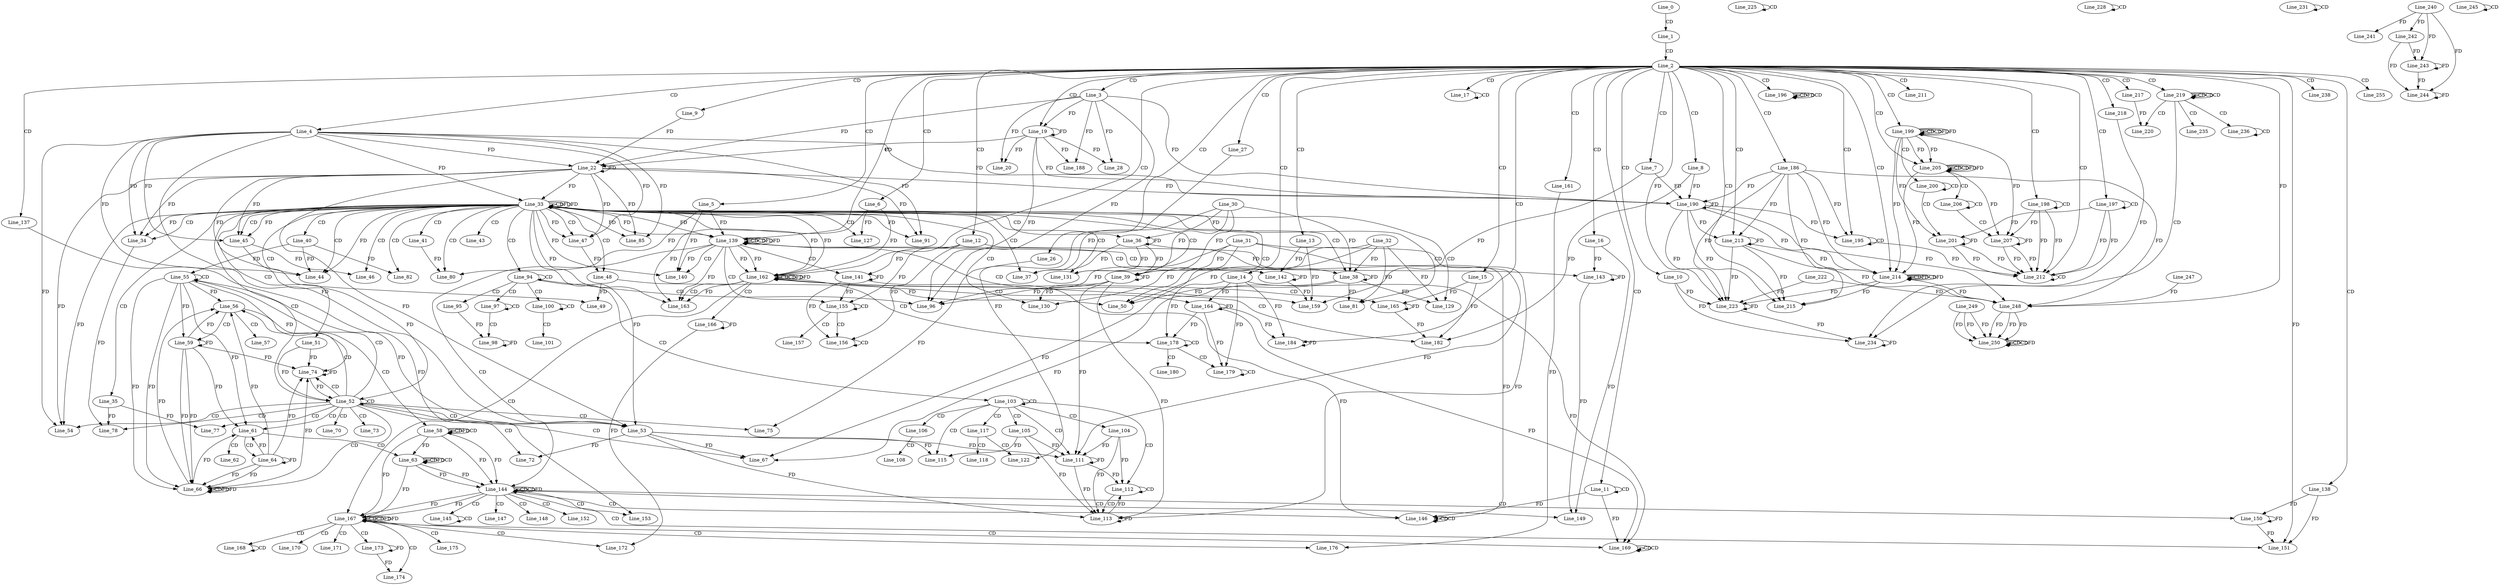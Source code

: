 digraph G {
  Line_0;
  Line_1;
  Line_2;
  Line_3;
  Line_4;
  Line_5;
  Line_6;
  Line_7;
  Line_8;
  Line_9;
  Line_9;
  Line_10;
  Line_11;
  Line_11;
  Line_12;
  Line_13;
  Line_14;
  Line_15;
  Line_16;
  Line_17;
  Line_17;
  Line_19;
  Line_20;
  Line_22;
  Line_22;
  Line_26;
  Line_27;
  Line_28;
  Line_33;
  Line_33;
  Line_33;
  Line_33;
  Line_34;
  Line_34;
  Line_35;
  Line_36;
  Line_30;
  Line_37;
  Line_38;
  Line_32;
  Line_38;
  Line_39;
  Line_31;
  Line_39;
  Line_40;
  Line_41;
  Line_43;
  Line_44;
  Line_44;
  Line_45;
  Line_45;
  Line_45;
  Line_46;
  Line_46;
  Line_47;
  Line_47;
  Line_48;
  Line_48;
  Line_48;
  Line_49;
  Line_50;
  Line_51;
  Line_52;
  Line_53;
  Line_53;
  Line_54;
  Line_54;
  Line_55;
  Line_55;
  Line_56;
  Line_57;
  Line_58;
  Line_58;
  Line_58;
  Line_58;
  Line_59;
  Line_61;
  Line_62;
  Line_63;
  Line_63;
  Line_63;
  Line_63;
  Line_64;
  Line_66;
  Line_66;
  Line_67;
  Line_70;
  Line_72;
  Line_73;
  Line_74;
  Line_75;
  Line_77;
  Line_78;
  Line_80;
  Line_81;
  Line_82;
  Line_85;
  Line_91;
  Line_94;
  Line_95;
  Line_96;
  Line_96;
  Line_97;
  Line_97;
  Line_98;
  Line_100;
  Line_100;
  Line_101;
  Line_103;
  Line_103;
  Line_104;
  Line_105;
  Line_106;
  Line_108;
  Line_111;
  Line_111;
  Line_112;
  Line_113;
  Line_113;
  Line_115;
  Line_117;
  Line_118;
  Line_122;
  Line_127;
  Line_129;
  Line_130;
  Line_131;
  Line_137;
  Line_138;
  Line_139;
  Line_139;
  Line_139;
  Line_139;
  Line_140;
  Line_140;
  Line_141;
  Line_142;
  Line_143;
  Line_144;
  Line_144;
  Line_144;
  Line_145;
  Line_145;
  Line_146;
  Line_146;
  Line_146;
  Line_147;
  Line_148;
  Line_149;
  Line_150;
  Line_150;
  Line_151;
  Line_152;
  Line_153;
  Line_155;
  Line_155;
  Line_156;
  Line_156;
  Line_156;
  Line_157;
  Line_159;
  Line_161;
  Line_162;
  Line_162;
  Line_162;
  Line_162;
  Line_163;
  Line_163;
  Line_164;
  Line_165;
  Line_166;
  Line_167;
  Line_167;
  Line_167;
  Line_168;
  Line_168;
  Line_169;
  Line_169;
  Line_169;
  Line_170;
  Line_171;
  Line_172;
  Line_173;
  Line_173;
  Line_174;
  Line_175;
  Line_176;
  Line_178;
  Line_178;
  Line_179;
  Line_179;
  Line_179;
  Line_180;
  Line_182;
  Line_184;
  Line_186;
  Line_188;
  Line_190;
  Line_190;
  Line_195;
  Line_195;
  Line_196;
  Line_196;
  Line_196;
  Line_196;
  Line_197;
  Line_197;
  Line_198;
  Line_198;
  Line_199;
  Line_199;
  Line_199;
  Line_200;
  Line_200;
  Line_201;
  Line_205;
  Line_205;
  Line_205;
  Line_206;
  Line_206;
  Line_207;
  Line_211;
  Line_212;
  Line_212;
  Line_213;
  Line_214;
  Line_214;
  Line_214;
  Line_214;
  Line_215;
  Line_217;
  Line_218;
  Line_219;
  Line_219;
  Line_219;
  Line_219;
  Line_219;
  Line_220;
  Line_223;
  Line_223;
  Line_222;
  Line_223;
  Line_225;
  Line_225;
  Line_228;
  Line_228;
  Line_231;
  Line_231;
  Line_234;
  Line_234;
  Line_235;
  Line_236;
  Line_236;
  Line_238;
  Line_240;
  Line_241;
  Line_242;
  Line_242;
  Line_243;
  Line_243;
  Line_244;
  Line_244;
  Line_245;
  Line_245;
  Line_248;
  Line_247;
  Line_248;
  Line_248;
  Line_250;
  Line_249;
  Line_250;
  Line_250;
  Line_250;
  Line_250;
  Line_255;
  Line_0 -> Line_1 [ label="CD" ];
  Line_1 -> Line_2 [ label="CD" ];
  Line_2 -> Line_3 [ label="CD" ];
  Line_2 -> Line_4 [ label="CD" ];
  Line_2 -> Line_5 [ label="CD" ];
  Line_2 -> Line_6 [ label="CD" ];
  Line_2 -> Line_7 [ label="CD" ];
  Line_2 -> Line_8 [ label="CD" ];
  Line_2 -> Line_9 [ label="CD" ];
  Line_2 -> Line_10 [ label="CD" ];
  Line_2 -> Line_11 [ label="CD" ];
  Line_11 -> Line_11 [ label="CD" ];
  Line_2 -> Line_12 [ label="CD" ];
  Line_2 -> Line_13 [ label="CD" ];
  Line_2 -> Line_14 [ label="CD" ];
  Line_2 -> Line_15 [ label="CD" ];
  Line_2 -> Line_16 [ label="CD" ];
  Line_2 -> Line_17 [ label="CD" ];
  Line_17 -> Line_17 [ label="CD" ];
  Line_2 -> Line_19 [ label="CD" ];
  Line_3 -> Line_19 [ label="FD" ];
  Line_19 -> Line_19 [ label="FD" ];
  Line_3 -> Line_20 [ label="FD" ];
  Line_19 -> Line_20 [ label="FD" ];
  Line_4 -> Line_22 [ label="FD" ];
  Line_22 -> Line_22 [ label="FD" ];
  Line_3 -> Line_22 [ label="FD" ];
  Line_19 -> Line_22 [ label="FD" ];
  Line_9 -> Line_22 [ label="FD" ];
  Line_2 -> Line_26 [ label="CD" ];
  Line_2 -> Line_27 [ label="CD" ];
  Line_3 -> Line_28 [ label="FD" ];
  Line_19 -> Line_28 [ label="FD" ];
  Line_33 -> Line_33 [ label="CD" ];
  Line_4 -> Line_33 [ label="FD" ];
  Line_22 -> Line_33 [ label="FD" ];
  Line_33 -> Line_33 [ label="FD" ];
  Line_33 -> Line_34 [ label="CD" ];
  Line_4 -> Line_34 [ label="FD" ];
  Line_22 -> Line_34 [ label="FD" ];
  Line_33 -> Line_34 [ label="FD" ];
  Line_33 -> Line_35 [ label="CD" ];
  Line_33 -> Line_36 [ label="CD" ];
  Line_36 -> Line_36 [ label="FD" ];
  Line_30 -> Line_36 [ label="FD" ];
  Line_33 -> Line_37 [ label="CD" ];
  Line_36 -> Line_37 [ label="FD" ];
  Line_30 -> Line_37 [ label="FD" ];
  Line_33 -> Line_38 [ label="CD" ];
  Line_38 -> Line_38 [ label="FD" ];
  Line_32 -> Line_38 [ label="FD" ];
  Line_36 -> Line_38 [ label="FD" ];
  Line_30 -> Line_38 [ label="FD" ];
  Line_33 -> Line_39 [ label="CD" ];
  Line_39 -> Line_39 [ label="FD" ];
  Line_31 -> Line_39 [ label="FD" ];
  Line_36 -> Line_39 [ label="FD" ];
  Line_30 -> Line_39 [ label="FD" ];
  Line_33 -> Line_40 [ label="CD" ];
  Line_33 -> Line_41 [ label="CD" ];
  Line_33 -> Line_43 [ label="CD" ];
  Line_33 -> Line_44 [ label="CD" ];
  Line_40 -> Line_44 [ label="FD" ];
  Line_4 -> Line_44 [ label="FD" ];
  Line_22 -> Line_44 [ label="FD" ];
  Line_33 -> Line_44 [ label="FD" ];
  Line_33 -> Line_45 [ label="CD" ];
  Line_4 -> Line_45 [ label="FD" ];
  Line_22 -> Line_45 [ label="FD" ];
  Line_33 -> Line_45 [ label="FD" ];
  Line_33 -> Line_46 [ label="CD" ];
  Line_45 -> Line_46 [ label="FD" ];
  Line_33 -> Line_47 [ label="CD" ];
  Line_4 -> Line_47 [ label="FD" ];
  Line_22 -> Line_47 [ label="FD" ];
  Line_33 -> Line_47 [ label="FD" ];
  Line_33 -> Line_48 [ label="CD" ];
  Line_47 -> Line_48 [ label="FD" ];
  Line_33 -> Line_49 [ label="CD" ];
  Line_48 -> Line_49 [ label="FD" ];
  Line_33 -> Line_50 [ label="CD" ];
  Line_38 -> Line_50 [ label="FD" ];
  Line_32 -> Line_50 [ label="FD" ];
  Line_48 -> Line_50 [ label="FD" ];
  Line_33 -> Line_51 [ label="CD" ];
  Line_33 -> Line_52 [ label="CD" ];
  Line_52 -> Line_52 [ label="CD" ];
  Line_51 -> Line_52 [ label="FD" ];
  Line_45 -> Line_52 [ label="FD" ];
  Line_52 -> Line_53 [ label="CD" ];
  Line_4 -> Line_53 [ label="FD" ];
  Line_22 -> Line_53 [ label="FD" ];
  Line_33 -> Line_53 [ label="FD" ];
  Line_52 -> Line_54 [ label="CD" ];
  Line_4 -> Line_54 [ label="FD" ];
  Line_22 -> Line_54 [ label="FD" ];
  Line_33 -> Line_54 [ label="FD" ];
  Line_52 -> Line_55 [ label="CD" ];
  Line_55 -> Line_55 [ label="CD" ];
  Line_40 -> Line_55 [ label="FD" ];
  Line_53 -> Line_55 [ label="FD" ];
  Line_52 -> Line_56 [ label="CD" ];
  Line_55 -> Line_56 [ label="FD" ];
  Line_56 -> Line_57 [ label="CD" ];
  Line_56 -> Line_58 [ label="CD" ];
  Line_58 -> Line_58 [ label="CD" ];
  Line_58 -> Line_58 [ label="FD" ];
  Line_58 -> Line_58 [ label="CD" ];
  Line_56 -> Line_59 [ label="CD" ];
  Line_55 -> Line_59 [ label="FD" ];
  Line_59 -> Line_59 [ label="FD" ];
  Line_52 -> Line_61 [ label="CD" ];
  Line_55 -> Line_61 [ label="FD" ];
  Line_59 -> Line_61 [ label="FD" ];
  Line_61 -> Line_62 [ label="CD" ];
  Line_61 -> Line_63 [ label="CD" ];
  Line_63 -> Line_63 [ label="CD" ];
  Line_58 -> Line_63 [ label="FD" ];
  Line_63 -> Line_63 [ label="FD" ];
  Line_63 -> Line_63 [ label="CD" ];
  Line_61 -> Line_64 [ label="CD" ];
  Line_64 -> Line_64 [ label="FD" ];
  Line_52 -> Line_66 [ label="CD" ];
  Line_55 -> Line_66 [ label="FD" ];
  Line_59 -> Line_66 [ label="FD" ];
  Line_64 -> Line_66 [ label="FD" ];
  Line_66 -> Line_66 [ label="CD" ];
  Line_55 -> Line_66 [ label="FD" ];
  Line_59 -> Line_66 [ label="FD" ];
  Line_64 -> Line_66 [ label="FD" ];
  Line_66 -> Line_66 [ label="FD" ];
  Line_52 -> Line_67 [ label="CD" ];
  Line_38 -> Line_67 [ label="FD" ];
  Line_32 -> Line_67 [ label="FD" ];
  Line_53 -> Line_67 [ label="FD" ];
  Line_52 -> Line_70 [ label="CD" ];
  Line_52 -> Line_72 [ label="CD" ];
  Line_53 -> Line_72 [ label="FD" ];
  Line_52 -> Line_73 [ label="CD" ];
  Line_52 -> Line_74 [ label="CD" ];
  Line_74 -> Line_74 [ label="FD" ];
  Line_51 -> Line_74 [ label="FD" ];
  Line_55 -> Line_74 [ label="FD" ];
  Line_59 -> Line_74 [ label="FD" ];
  Line_64 -> Line_74 [ label="FD" ];
  Line_66 -> Line_74 [ label="FD" ];
  Line_52 -> Line_75 [ label="CD" ];
  Line_26 -> Line_75 [ label="FD" ];
  Line_52 -> Line_77 [ label="CD" ];
  Line_35 -> Line_77 [ label="FD" ];
  Line_52 -> Line_78 [ label="CD" ];
  Line_35 -> Line_78 [ label="FD" ];
  Line_34 -> Line_78 [ label="FD" ];
  Line_33 -> Line_80 [ label="CD" ];
  Line_5 -> Line_80 [ label="FD" ];
  Line_41 -> Line_80 [ label="FD" ];
  Line_33 -> Line_81 [ label="CD" ];
  Line_38 -> Line_81 [ label="FD" ];
  Line_32 -> Line_81 [ label="FD" ];
  Line_33 -> Line_82 [ label="CD" ];
  Line_40 -> Line_82 [ label="FD" ];
  Line_4 -> Line_85 [ label="FD" ];
  Line_22 -> Line_85 [ label="FD" ];
  Line_33 -> Line_85 [ label="FD" ];
  Line_4 -> Line_91 [ label="FD" ];
  Line_22 -> Line_91 [ label="FD" ];
  Line_33 -> Line_91 [ label="FD" ];
  Line_33 -> Line_94 [ label="CD" ];
  Line_94 -> Line_94 [ label="CD" ];
  Line_94 -> Line_95 [ label="CD" ];
  Line_94 -> Line_96 [ label="CD" ];
  Line_3 -> Line_96 [ label="FD" ];
  Line_19 -> Line_96 [ label="FD" ];
  Line_39 -> Line_96 [ label="FD" ];
  Line_31 -> Line_96 [ label="FD" ];
  Line_94 -> Line_97 [ label="CD" ];
  Line_97 -> Line_97 [ label="CD" ];
  Line_97 -> Line_98 [ label="CD" ];
  Line_95 -> Line_98 [ label="FD" ];
  Line_98 -> Line_98 [ label="FD" ];
  Line_94 -> Line_100 [ label="CD" ];
  Line_100 -> Line_100 [ label="CD" ];
  Line_100 -> Line_101 [ label="CD" ];
  Line_94 -> Line_103 [ label="CD" ];
  Line_103 -> Line_103 [ label="CD" ];
  Line_103 -> Line_104 [ label="CD" ];
  Line_103 -> Line_105 [ label="CD" ];
  Line_103 -> Line_106 [ label="CD" ];
  Line_106 -> Line_108 [ label="CD" ];
  Line_103 -> Line_111 [ label="CD" ];
  Line_104 -> Line_111 [ label="FD" ];
  Line_111 -> Line_111 [ label="FD" ];
  Line_39 -> Line_111 [ label="FD" ];
  Line_31 -> Line_111 [ label="FD" ];
  Line_105 -> Line_111 [ label="FD" ];
  Line_53 -> Line_111 [ label="FD" ];
  Line_103 -> Line_112 [ label="CD" ];
  Line_112 -> Line_112 [ label="CD" ];
  Line_104 -> Line_112 [ label="FD" ];
  Line_111 -> Line_112 [ label="FD" ];
  Line_112 -> Line_113 [ label="CD" ];
  Line_113 -> Line_113 [ label="FD" ];
  Line_104 -> Line_113 [ label="FD" ];
  Line_111 -> Line_113 [ label="FD" ];
  Line_39 -> Line_113 [ label="FD" ];
  Line_31 -> Line_113 [ label="FD" ];
  Line_105 -> Line_113 [ label="FD" ];
  Line_53 -> Line_113 [ label="FD" ];
  Line_103 -> Line_115 [ label="CD" ];
  Line_105 -> Line_115 [ label="FD" ];
  Line_53 -> Line_115 [ label="FD" ];
  Line_103 -> Line_117 [ label="CD" ];
  Line_117 -> Line_118 [ label="CD" ];
  Line_117 -> Line_122 [ label="CD" ];
  Line_27 -> Line_122 [ label="FD" ];
  Line_33 -> Line_127 [ label="CD" ];
  Line_6 -> Line_127 [ label="FD" ];
  Line_33 -> Line_129 [ label="CD" ];
  Line_38 -> Line_129 [ label="FD" ];
  Line_32 -> Line_129 [ label="FD" ];
  Line_33 -> Line_130 [ label="CD" ];
  Line_39 -> Line_130 [ label="FD" ];
  Line_31 -> Line_130 [ label="FD" ];
  Line_33 -> Line_131 [ label="CD" ];
  Line_36 -> Line_131 [ label="FD" ];
  Line_30 -> Line_131 [ label="FD" ];
  Line_2 -> Line_137 [ label="CD" ];
  Line_2 -> Line_138 [ label="CD" ];
  Line_2 -> Line_139 [ label="CD" ];
  Line_139 -> Line_139 [ label="CD" ];
  Line_33 -> Line_139 [ label="FD" ];
  Line_5 -> Line_139 [ label="FD" ];
  Line_139 -> Line_139 [ label="CD" ];
  Line_139 -> Line_139 [ label="FD" ];
  Line_33 -> Line_139 [ label="FD" ];
  Line_139 -> Line_140 [ label="CD" ];
  Line_5 -> Line_140 [ label="FD" ];
  Line_139 -> Line_140 [ label="FD" ];
  Line_33 -> Line_140 [ label="FD" ];
  Line_139 -> Line_141 [ label="CD" ];
  Line_141 -> Line_141 [ label="FD" ];
  Line_12 -> Line_141 [ label="FD" ];
  Line_139 -> Line_142 [ label="CD" ];
  Line_142 -> Line_142 [ label="FD" ];
  Line_13 -> Line_142 [ label="FD" ];
  Line_139 -> Line_143 [ label="CD" ];
  Line_143 -> Line_143 [ label="FD" ];
  Line_16 -> Line_143 [ label="FD" ];
  Line_139 -> Line_144 [ label="CD" ];
  Line_144 -> Line_144 [ label="CD" ];
  Line_63 -> Line_144 [ label="FD" ];
  Line_58 -> Line_144 [ label="FD" ];
  Line_144 -> Line_144 [ label="CD" ];
  Line_144 -> Line_144 [ label="FD" ];
  Line_63 -> Line_144 [ label="FD" ];
  Line_58 -> Line_144 [ label="FD" ];
  Line_144 -> Line_145 [ label="CD" ];
  Line_145 -> Line_145 [ label="CD" ];
  Line_144 -> Line_146 [ label="CD" ];
  Line_146 -> Line_146 [ label="CD" ];
  Line_11 -> Line_146 [ label="FD" ];
  Line_141 -> Line_146 [ label="FD" ];
  Line_12 -> Line_146 [ label="FD" ];
  Line_146 -> Line_146 [ label="CD" ];
  Line_144 -> Line_147 [ label="CD" ];
  Line_144 -> Line_148 [ label="CD" ];
  Line_144 -> Line_149 [ label="CD" ];
  Line_143 -> Line_149 [ label="FD" ];
  Line_16 -> Line_149 [ label="FD" ];
  Line_144 -> Line_150 [ label="CD" ];
  Line_150 -> Line_150 [ label="FD" ];
  Line_138 -> Line_150 [ label="FD" ];
  Line_144 -> Line_151 [ label="CD" ];
  Line_2 -> Line_151 [ label="FD" ];
  Line_150 -> Line_151 [ label="FD" ];
  Line_138 -> Line_151 [ label="FD" ];
  Line_144 -> Line_152 [ label="CD" ];
  Line_144 -> Line_153 [ label="CD" ];
  Line_137 -> Line_153 [ label="FD" ];
  Line_139 -> Line_155 [ label="CD" ];
  Line_155 -> Line_155 [ label="CD" ];
  Line_141 -> Line_155 [ label="FD" ];
  Line_12 -> Line_155 [ label="FD" ];
  Line_155 -> Line_156 [ label="CD" ];
  Line_156 -> Line_156 [ label="CD" ];
  Line_141 -> Line_156 [ label="FD" ];
  Line_12 -> Line_156 [ label="FD" ];
  Line_155 -> Line_157 [ label="CD" ];
  Line_139 -> Line_159 [ label="CD" ];
  Line_7 -> Line_159 [ label="FD" ];
  Line_142 -> Line_159 [ label="FD" ];
  Line_13 -> Line_159 [ label="FD" ];
  Line_2 -> Line_161 [ label="CD" ];
  Line_2 -> Line_162 [ label="CD" ];
  Line_162 -> Line_162 [ label="CD" ];
  Line_139 -> Line_162 [ label="FD" ];
  Line_33 -> Line_162 [ label="FD" ];
  Line_6 -> Line_162 [ label="FD" ];
  Line_162 -> Line_162 [ label="CD" ];
  Line_162 -> Line_162 [ label="FD" ];
  Line_139 -> Line_162 [ label="FD" ];
  Line_33 -> Line_162 [ label="FD" ];
  Line_162 -> Line_163 [ label="CD" ];
  Line_6 -> Line_163 [ label="FD" ];
  Line_162 -> Line_163 [ label="FD" ];
  Line_139 -> Line_163 [ label="FD" ];
  Line_33 -> Line_163 [ label="FD" ];
  Line_162 -> Line_164 [ label="CD" ];
  Line_164 -> Line_164 [ label="FD" ];
  Line_14 -> Line_164 [ label="FD" ];
  Line_162 -> Line_165 [ label="CD" ];
  Line_165 -> Line_165 [ label="FD" ];
  Line_15 -> Line_165 [ label="FD" ];
  Line_162 -> Line_166 [ label="CD" ];
  Line_166 -> Line_166 [ label="FD" ];
  Line_162 -> Line_167 [ label="CD" ];
  Line_167 -> Line_167 [ label="CD" ];
  Line_144 -> Line_167 [ label="FD" ];
  Line_167 -> Line_167 [ label="CD" ];
  Line_167 -> Line_167 [ label="FD" ];
  Line_144 -> Line_167 [ label="FD" ];
  Line_63 -> Line_167 [ label="FD" ];
  Line_58 -> Line_167 [ label="FD" ];
  Line_167 -> Line_168 [ label="CD" ];
  Line_168 -> Line_168 [ label="CD" ];
  Line_167 -> Line_169 [ label="CD" ];
  Line_169 -> Line_169 [ label="CD" ];
  Line_11 -> Line_169 [ label="FD" ];
  Line_164 -> Line_169 [ label="FD" ];
  Line_14 -> Line_169 [ label="FD" ];
  Line_169 -> Line_169 [ label="CD" ];
  Line_167 -> Line_170 [ label="CD" ];
  Line_167 -> Line_171 [ label="CD" ];
  Line_167 -> Line_172 [ label="CD" ];
  Line_166 -> Line_172 [ label="FD" ];
  Line_167 -> Line_173 [ label="CD" ];
  Line_173 -> Line_173 [ label="FD" ];
  Line_167 -> Line_174 [ label="CD" ];
  Line_173 -> Line_174 [ label="FD" ];
  Line_167 -> Line_175 [ label="CD" ];
  Line_167 -> Line_176 [ label="CD" ];
  Line_161 -> Line_176 [ label="FD" ];
  Line_162 -> Line_178 [ label="CD" ];
  Line_178 -> Line_178 [ label="CD" ];
  Line_164 -> Line_178 [ label="FD" ];
  Line_14 -> Line_178 [ label="FD" ];
  Line_178 -> Line_179 [ label="CD" ];
  Line_179 -> Line_179 [ label="CD" ];
  Line_164 -> Line_179 [ label="FD" ];
  Line_14 -> Line_179 [ label="FD" ];
  Line_178 -> Line_180 [ label="CD" ];
  Line_162 -> Line_182 [ label="CD" ];
  Line_8 -> Line_182 [ label="FD" ];
  Line_165 -> Line_182 [ label="FD" ];
  Line_15 -> Line_182 [ label="FD" ];
  Line_2 -> Line_184 [ label="CD" ];
  Line_164 -> Line_184 [ label="FD" ];
  Line_14 -> Line_184 [ label="FD" ];
  Line_184 -> Line_184 [ label="FD" ];
  Line_2 -> Line_186 [ label="CD" ];
  Line_3 -> Line_188 [ label="FD" ];
  Line_19 -> Line_188 [ label="FD" ];
  Line_186 -> Line_190 [ label="FD" ];
  Line_190 -> Line_190 [ label="FD" ];
  Line_3 -> Line_190 [ label="FD" ];
  Line_19 -> Line_190 [ label="FD" ];
  Line_4 -> Line_190 [ label="FD" ];
  Line_22 -> Line_190 [ label="FD" ];
  Line_7 -> Line_190 [ label="FD" ];
  Line_8 -> Line_190 [ label="FD" ];
  Line_2 -> Line_195 [ label="CD" ];
  Line_195 -> Line_195 [ label="CD" ];
  Line_186 -> Line_195 [ label="FD" ];
  Line_190 -> Line_195 [ label="FD" ];
  Line_2 -> Line_196 [ label="CD" ];
  Line_196 -> Line_196 [ label="CD" ];
  Line_196 -> Line_196 [ label="FD" ];
  Line_196 -> Line_196 [ label="CD" ];
  Line_2 -> Line_197 [ label="CD" ];
  Line_197 -> Line_197 [ label="CD" ];
  Line_2 -> Line_198 [ label="CD" ];
  Line_198 -> Line_198 [ label="CD" ];
  Line_2 -> Line_199 [ label="CD" ];
  Line_199 -> Line_199 [ label="CD" ];
  Line_199 -> Line_199 [ label="CD" ];
  Line_199 -> Line_199 [ label="FD" ];
  Line_199 -> Line_200 [ label="CD" ];
  Line_200 -> Line_200 [ label="CD" ];
  Line_200 -> Line_201 [ label="CD" ];
  Line_201 -> Line_201 [ label="FD" ];
  Line_197 -> Line_201 [ label="FD" ];
  Line_199 -> Line_201 [ label="FD" ];
  Line_2 -> Line_205 [ label="CD" ];
  Line_205 -> Line_205 [ label="CD" ];
  Line_199 -> Line_205 [ label="FD" ];
  Line_205 -> Line_205 [ label="CD" ];
  Line_205 -> Line_205 [ label="FD" ];
  Line_199 -> Line_205 [ label="FD" ];
  Line_205 -> Line_206 [ label="CD" ];
  Line_206 -> Line_206 [ label="CD" ];
  Line_206 -> Line_207 [ label="CD" ];
  Line_207 -> Line_207 [ label="FD" ];
  Line_198 -> Line_207 [ label="FD" ];
  Line_205 -> Line_207 [ label="FD" ];
  Line_199 -> Line_207 [ label="FD" ];
  Line_2 -> Line_211 [ label="CD" ];
  Line_2 -> Line_212 [ label="CD" ];
  Line_201 -> Line_212 [ label="FD" ];
  Line_197 -> Line_212 [ label="FD" ];
  Line_207 -> Line_212 [ label="FD" ];
  Line_198 -> Line_212 [ label="FD" ];
  Line_212 -> Line_212 [ label="CD" ];
  Line_195 -> Line_212 [ label="FD" ];
  Line_201 -> Line_212 [ label="FD" ];
  Line_197 -> Line_212 [ label="FD" ];
  Line_207 -> Line_212 [ label="FD" ];
  Line_198 -> Line_212 [ label="FD" ];
  Line_2 -> Line_213 [ label="CD" ];
  Line_186 -> Line_213 [ label="FD" ];
  Line_190 -> Line_213 [ label="FD" ];
  Line_213 -> Line_213 [ label="FD" ];
  Line_2 -> Line_214 [ label="CD" ];
  Line_214 -> Line_214 [ label="CD" ];
  Line_205 -> Line_214 [ label="FD" ];
  Line_199 -> Line_214 [ label="FD" ];
  Line_214 -> Line_214 [ label="FD" ];
  Line_214 -> Line_214 [ label="CD" ];
  Line_214 -> Line_214 [ label="FD" ];
  Line_186 -> Line_214 [ label="FD" ];
  Line_190 -> Line_214 [ label="FD" ];
  Line_213 -> Line_214 [ label="FD" ];
  Line_2 -> Line_215 [ label="CD" ];
  Line_214 -> Line_215 [ label="FD" ];
  Line_186 -> Line_215 [ label="FD" ];
  Line_190 -> Line_215 [ label="FD" ];
  Line_213 -> Line_215 [ label="FD" ];
  Line_2 -> Line_217 [ label="CD" ];
  Line_2 -> Line_218 [ label="CD" ];
  Line_2 -> Line_219 [ label="CD" ];
  Line_219 -> Line_219 [ label="CD" ];
  Line_219 -> Line_219 [ label="CD" ];
  Line_219 -> Line_219 [ label="CD" ];
  Line_219 -> Line_220 [ label="CD" ];
  Line_217 -> Line_220 [ label="FD" ];
  Line_223 -> Line_223 [ label="FD" ];
  Line_10 -> Line_223 [ label="FD" ];
  Line_222 -> Line_223 [ label="FD" ];
  Line_2 -> Line_223 [ label="FD" ];
  Line_214 -> Line_223 [ label="FD" ];
  Line_186 -> Line_223 [ label="FD" ];
  Line_190 -> Line_223 [ label="FD" ];
  Line_213 -> Line_223 [ label="FD" ];
  Line_225 -> Line_225 [ label="CD" ];
  Line_228 -> Line_228 [ label="CD" ];
  Line_231 -> Line_231 [ label="CD" ];
  Line_219 -> Line_234 [ label="CD" ];
  Line_234 -> Line_234 [ label="FD" ];
  Line_218 -> Line_234 [ label="FD" ];
  Line_223 -> Line_234 [ label="FD" ];
  Line_10 -> Line_234 [ label="FD" ];
  Line_219 -> Line_235 [ label="CD" ];
  Line_219 -> Line_236 [ label="CD" ];
  Line_236 -> Line_236 [ label="CD" ];
  Line_2 -> Line_238 [ label="CD" ];
  Line_240 -> Line_241 [ label="FD" ];
  Line_240 -> Line_242 [ label="FD" ];
  Line_242 -> Line_243 [ label="FD" ];
  Line_243 -> Line_243 [ label="FD" ];
  Line_240 -> Line_243 [ label="FD" ];
  Line_242 -> Line_244 [ label="FD" ];
  Line_243 -> Line_244 [ label="FD" ];
  Line_244 -> Line_244 [ label="FD" ];
  Line_240 -> Line_244 [ label="FD" ];
  Line_245 -> Line_245 [ label="CD" ];
  Line_222 -> Line_248 [ label="FD" ];
  Line_247 -> Line_248 [ label="FD" ];
  Line_2 -> Line_248 [ label="FD" ];
  Line_214 -> Line_248 [ label="FD" ];
  Line_186 -> Line_248 [ label="FD" ];
  Line_190 -> Line_248 [ label="FD" ];
  Line_213 -> Line_248 [ label="FD" ];
  Line_248 -> Line_250 [ label="FD" ];
  Line_249 -> Line_250 [ label="FD" ];
  Line_250 -> Line_250 [ label="CD" ];
  Line_248 -> Line_250 [ label="FD" ];
  Line_249 -> Line_250 [ label="FD" ];
  Line_250 -> Line_250 [ label="CD" ];
  Line_248 -> Line_250 [ label="FD" ];
  Line_250 -> Line_250 [ label="FD" ];
  Line_249 -> Line_250 [ label="FD" ];
  Line_2 -> Line_255 [ label="CD" ];
  Line_33 -> Line_33 [ label="FD" ];
  Line_74 -> Line_52 [ label="FD" ];
  Line_59 -> Line_56 [ label="FD" ];
  Line_64 -> Line_56 [ label="FD" ];
  Line_66 -> Line_56 [ label="FD" ];
  Line_64 -> Line_61 [ label="FD" ];
  Line_66 -> Line_61 [ label="FD" ];
  Line_66 -> Line_66 [ label="FD" ];
  Line_113 -> Line_112 [ label="FD" ];
  Line_139 -> Line_139 [ label="FD" ];
  Line_162 -> Line_162 [ label="FD" ];
  Line_167 -> Line_167 [ label="FD" ];
  Line_199 -> Line_199 [ label="FD" ];
  Line_205 -> Line_205 [ label="FD" ];
}
